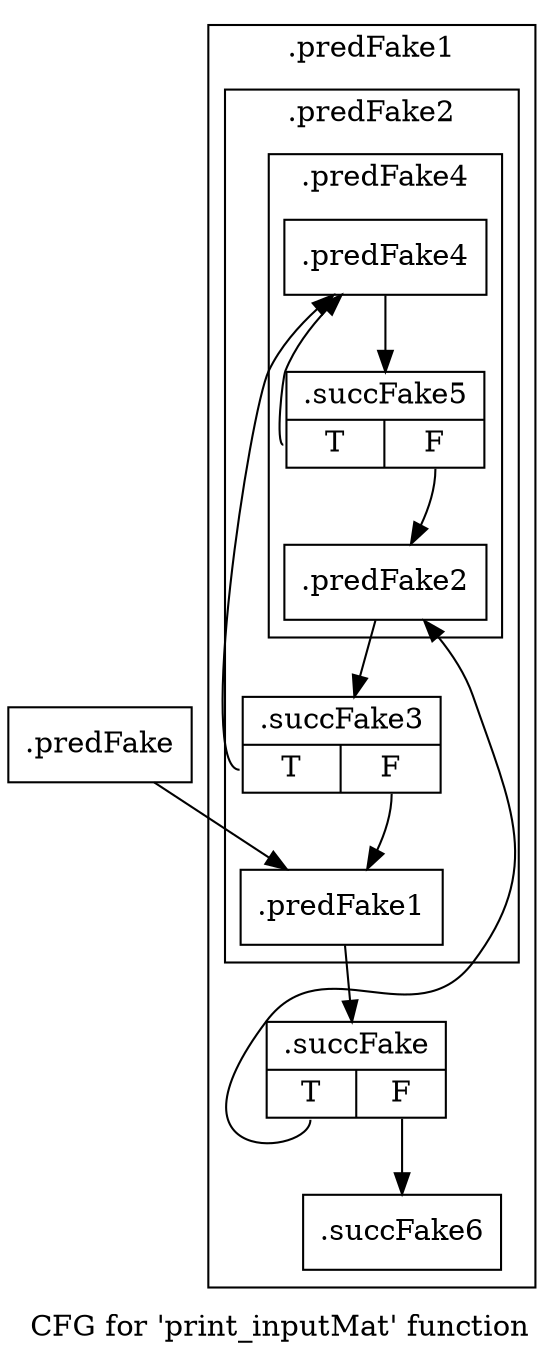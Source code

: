 digraph "CFG for 'print_inputMat' function" {
	label="CFG for 'print_inputMat' function";

	Node0x45d1ad0 [shape=record,filename="",linenumber="",label="{.predFake}"];
	Node0x45d1ad0 -> Node0x45d1e70[ callList="" memoryops="" filename="../../../../../Sources/conv/tb_conv.cpp" execusionnum="0"];
	Node0x439c540 [shape=record,filename="../../../../../Sources/conv/tb_conv.cpp",linenumber="56",label="{.succFake6}"];
subgraph cluster_0 {
	label=".predFake1";
	tripcount="0";
	invocationtime="0";

subgraph cluster_0_0 {
	label=".predFake2";
	tripcount="0";
	invocationtime="-1";

subgraph cluster_0_0_0 {
	label=".predFake4";
	tripcount="0";
	invocationtime="-1";

	Node0x45d5770 [shape=record,filename="../../../../../Sources/conv/tb_conv.cpp",linenumber="49",label="{.predFake4}"];
	Node0x45d5770 -> Node0x439c460[ callList="" memoryops="" filename="../../../../../Sources/conv/tb_conv.cpp" execusionnum="0"];
	Node0x439c460 [shape=record,filename="../../../../../Sources/conv/tb_conv.cpp",linenumber="49",label="{.succFake5|{<s0>T|<s1>F}}"];
	Node0x439c460:s0 -> Node0x45d5770[ callList="" memoryops="" filename="../../../../../Sources/conv/tb_conv.cpp" execusionnum="0"];
	Node0x439c460:s1 -> Node0x45d56d0[ callList="" memoryops="" filename="../../../../../Sources/conv/tb_conv.cpp" execusionnum="0"];
}
	Node0x45d56d0 [shape=record,filename="../../../../../Sources/conv/tb_conv.cpp",linenumber="48",label="{.predFake2}"];
	Node0x45d56d0 -> Node0x439b290[ callList="" memoryops="" filename="../../../../../Sources/conv/tb_conv.cpp" execusionnum="0"];
	Node0x439b290 [shape=record,filename="../../../../../Sources/conv/tb_conv.cpp",linenumber="48",label="{.succFake3|{<s0>T|<s1>F}}"];
	Node0x439b290:s0 -> Node0x45d5770[ callList="" memoryops="" filename="../../../../../Sources/conv/tb_conv.cpp" execusionnum="0"];
	Node0x439b290:s1 -> Node0x45d1e70[ callList="" memoryops="" filename="../../../../../Sources/conv/tb_conv.cpp" execusionnum="0"];
}
	Node0x45d1e70 [shape=record,filename="../../../../../Sources/conv/tb_conv.cpp",linenumber="47",label="{.predFake1}"];
	Node0x45d1e70 -> Node0x439bd10[ callList="" memoryops="" filename="../../../../../Sources/conv/tb_conv.cpp" execusionnum="0"];
	Node0x439bd10 [shape=record,filename="../../../../../Sources/conv/tb_conv.cpp",linenumber="47",label="{.succFake|{<s0>T|<s1>F}}"];
	Node0x439bd10:s0 -> Node0x45d56d0[ callList="" memoryops="" filename="../../../../../Sources/conv/tb_conv.cpp" execusionnum="0"];
	Node0x439bd10:s1 -> Node0x439c540[ callList="" memoryops="" filename="../../../../../Sources/conv/tb_conv.cpp" execusionnum="0"];
}
}
